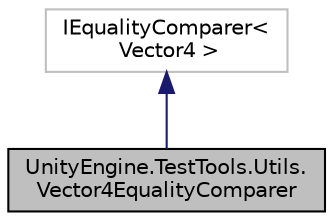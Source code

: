 digraph "UnityEngine.TestTools.Utils.Vector4EqualityComparer"
{
 // LATEX_PDF_SIZE
  edge [fontname="Helvetica",fontsize="10",labelfontname="Helvetica",labelfontsize="10"];
  node [fontname="Helvetica",fontsize="10",shape=record];
  Node1 [label="UnityEngine.TestTools.Utils.\lVector4EqualityComparer",height=0.2,width=0.4,color="black", fillcolor="grey75", style="filled", fontcolor="black",tooltip=" "];
  Node2 -> Node1 [dir="back",color="midnightblue",fontsize="10",style="solid",fontname="Helvetica"];
  Node2 [label="IEqualityComparer\<\l Vector4 \>",height=0.2,width=0.4,color="grey75", fillcolor="white", style="filled",tooltip=" "];
}

